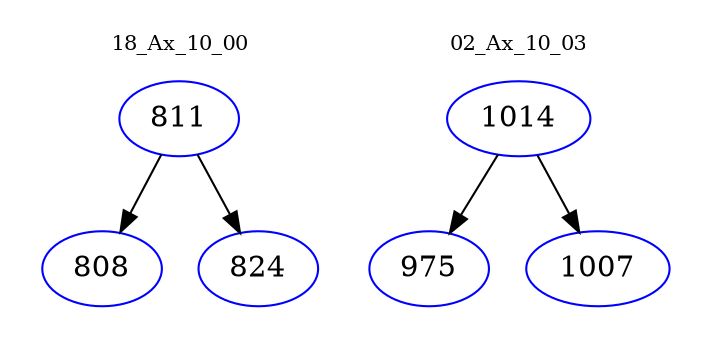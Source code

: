 digraph{
subgraph cluster_0 {
color = white
label = "18_Ax_10_00";
fontsize=10;
T0_811 [label="811", color="blue"]
T0_811 -> T0_808 [color="black"]
T0_808 [label="808", color="blue"]
T0_811 -> T0_824 [color="black"]
T0_824 [label="824", color="blue"]
}
subgraph cluster_1 {
color = white
label = "02_Ax_10_03";
fontsize=10;
T1_1014 [label="1014", color="blue"]
T1_1014 -> T1_975 [color="black"]
T1_975 [label="975", color="blue"]
T1_1014 -> T1_1007 [color="black"]
T1_1007 [label="1007", color="blue"]
}
}
